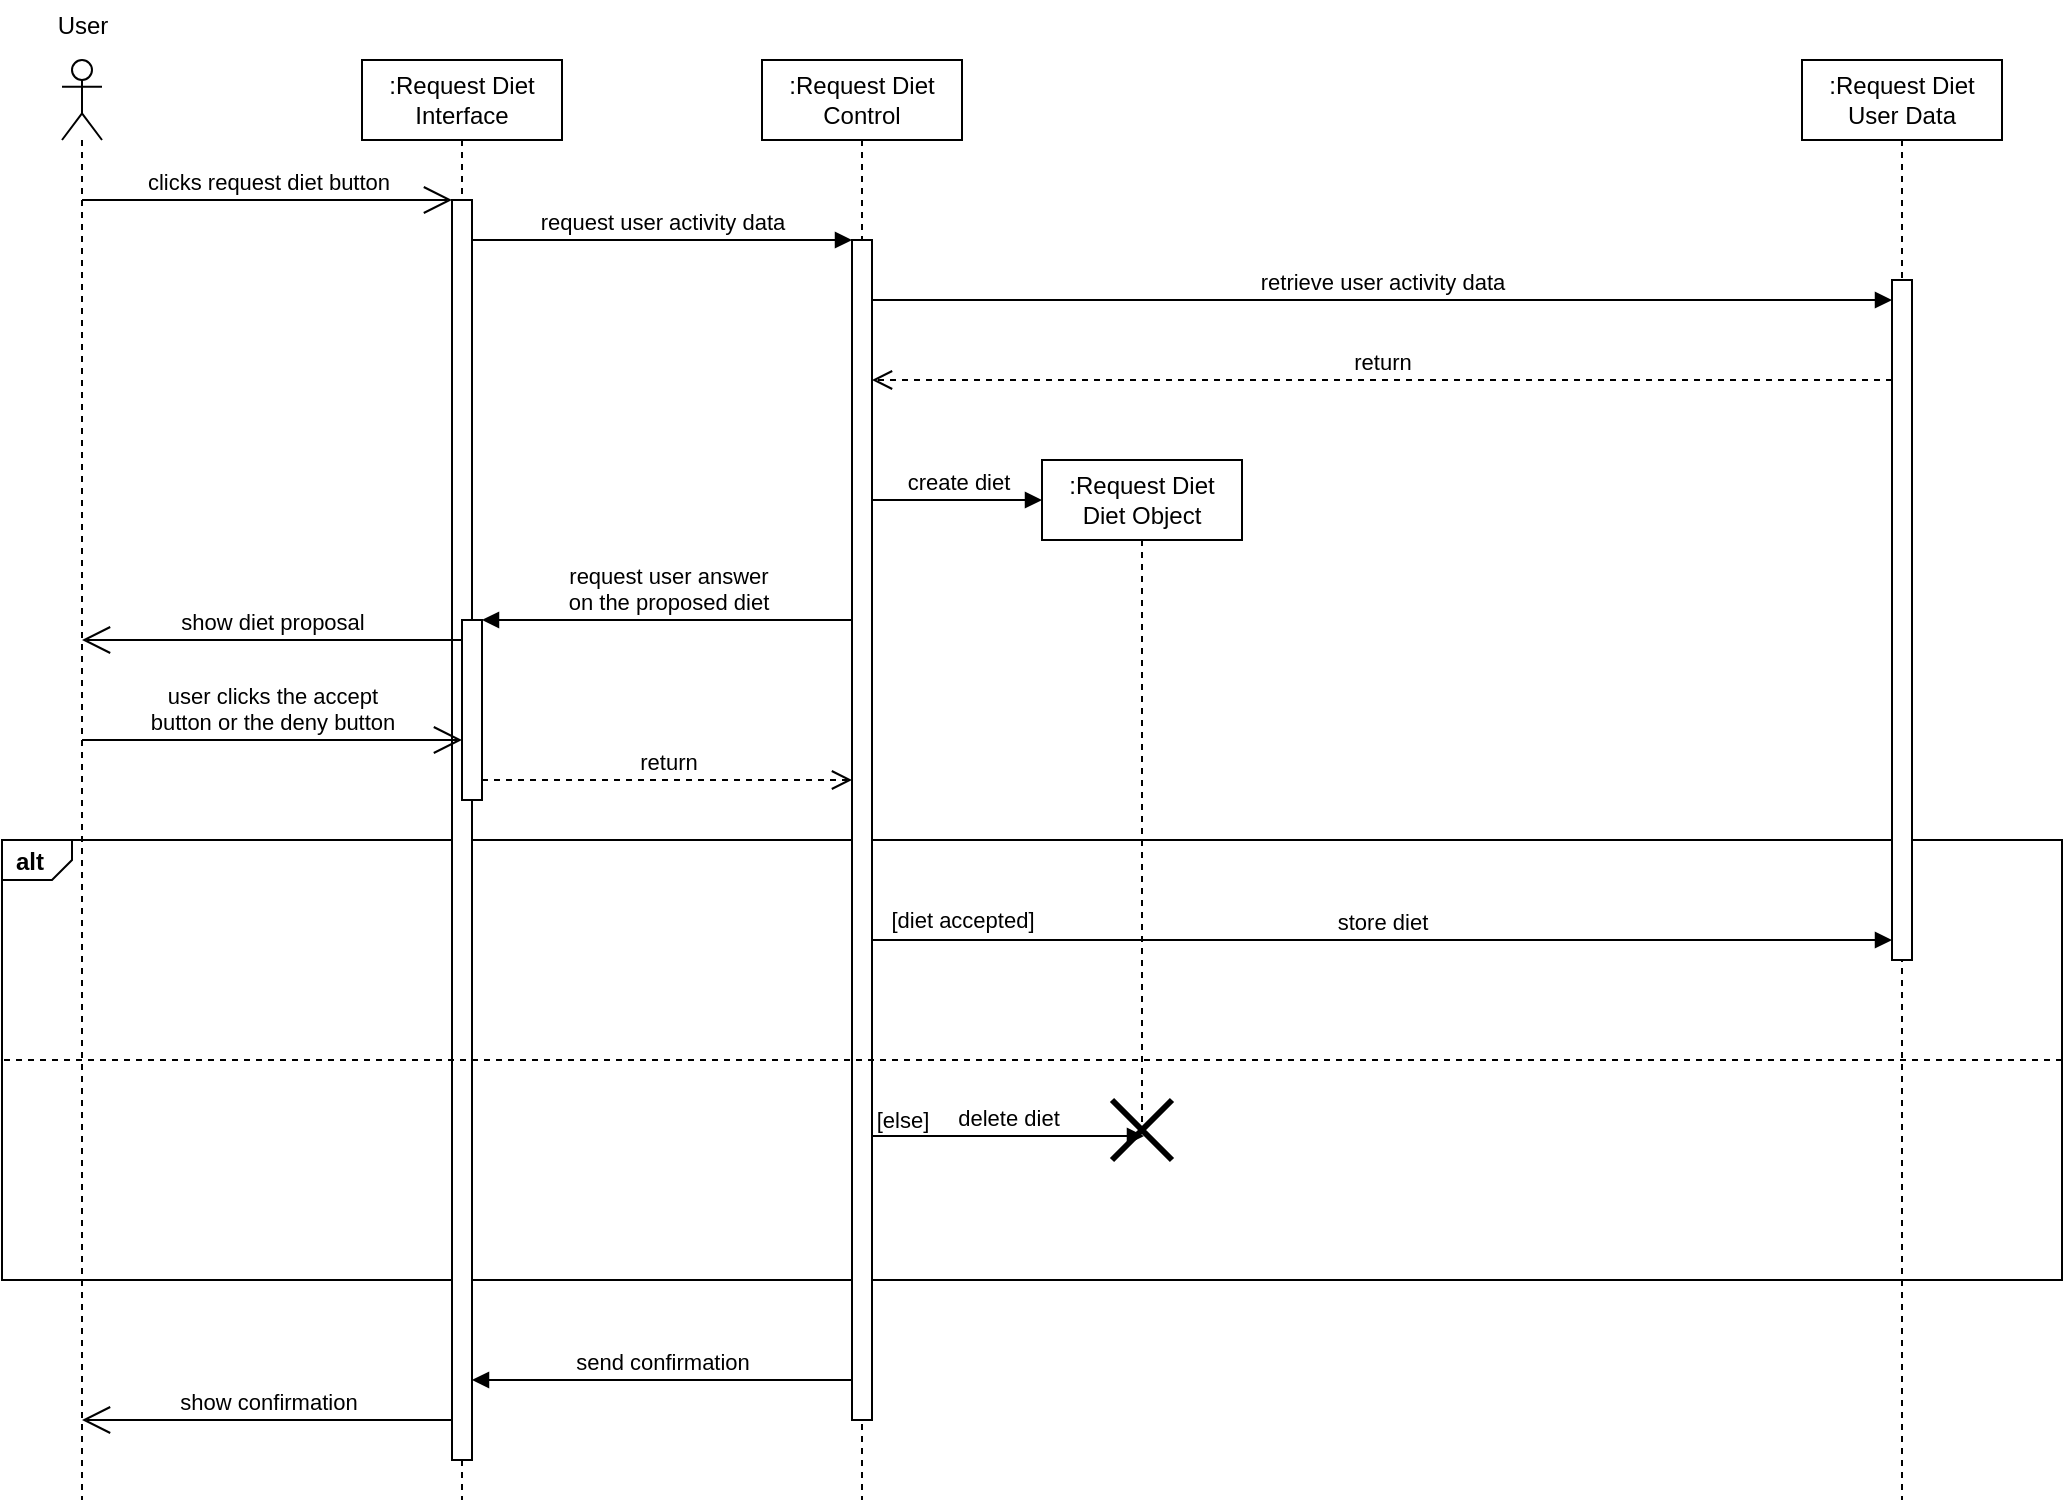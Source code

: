 <mxfile version="21.3.5" type="device">
  <diagram name="Page-1" id="2YBvvXClWsGukQMizWep">
    <mxGraphModel dx="1434" dy="768" grid="1" gridSize="10" guides="1" tooltips="1" connect="1" arrows="1" fold="1" page="1" pageScale="1" pageWidth="850" pageHeight="1100" math="0" shadow="0">
      <root>
        <mxCell id="0" />
        <mxCell id="1" parent="0" />
        <mxCell id="L4bEPaKDpshSgaCivmqz-15" value="alt" style="strokeColor=inherit;fillColor=inherit;gradientColor=inherit;html=1;shape=mxgraph.sysml.package;labelX=35;fontStyle=1;align=left;verticalAlign=top;spacingLeft=5;spacingTop=-3;" parent="1" vertex="1">
          <mxGeometry x="100" y="430" width="1030" height="220" as="geometry" />
        </mxCell>
        <mxCell id="aM9ryv3xv72pqoxQDRHE-1" value="" style="shape=umlLifeline;perimeter=lifelinePerimeter;whiteSpace=wrap;html=1;container=0;dropTarget=0;collapsible=0;recursiveResize=0;outlineConnect=0;portConstraint=eastwest;newEdgeStyle={&quot;edgeStyle&quot;:&quot;elbowEdgeStyle&quot;,&quot;elbow&quot;:&quot;vertical&quot;,&quot;curved&quot;:0,&quot;rounded&quot;:0};participant=umlActor;" parent="1" vertex="1">
          <mxGeometry x="130" y="40" width="20" height="720" as="geometry" />
        </mxCell>
        <mxCell id="aM9ryv3xv72pqoxQDRHE-5" value="&lt;div&gt;:Request Diet&lt;br&gt;&lt;/div&gt;Control" style="shape=umlLifeline;perimeter=lifelinePerimeter;whiteSpace=wrap;html=1;container=0;dropTarget=0;collapsible=0;recursiveResize=0;outlineConnect=0;portConstraint=eastwest;newEdgeStyle={&quot;edgeStyle&quot;:&quot;elbowEdgeStyle&quot;,&quot;elbow&quot;:&quot;vertical&quot;,&quot;curved&quot;:0,&quot;rounded&quot;:0};" parent="1" vertex="1">
          <mxGeometry x="480" y="40" width="100" height="720" as="geometry" />
        </mxCell>
        <mxCell id="aM9ryv3xv72pqoxQDRHE-6" value="" style="html=1;points=[];perimeter=orthogonalPerimeter;outlineConnect=0;targetShapes=umlLifeline;portConstraint=eastwest;newEdgeStyle={&quot;edgeStyle&quot;:&quot;elbowEdgeStyle&quot;,&quot;elbow&quot;:&quot;vertical&quot;,&quot;curved&quot;:0,&quot;rounded&quot;:0};" parent="aM9ryv3xv72pqoxQDRHE-5" vertex="1">
          <mxGeometry x="45" y="90" width="10" height="590" as="geometry" />
        </mxCell>
        <mxCell id="JIYqzl6-lwYWDrSpaoDb-27" value="&lt;div&gt;:Request Diet&lt;br&gt;&lt;/div&gt;&lt;div&gt;Interface&lt;/div&gt;" style="shape=umlLifeline;perimeter=lifelinePerimeter;whiteSpace=wrap;html=1;container=1;dropTarget=0;collapsible=0;recursiveResize=0;outlineConnect=0;portConstraint=eastwest;newEdgeStyle={&quot;edgeStyle&quot;:&quot;elbowEdgeStyle&quot;,&quot;elbow&quot;:&quot;vertical&quot;,&quot;curved&quot;:0,&quot;rounded&quot;:0};size=40;" parent="1" vertex="1">
          <mxGeometry x="280" y="40" width="100" height="720" as="geometry" />
        </mxCell>
        <mxCell id="JIYqzl6-lwYWDrSpaoDb-28" value="" style="html=1;points=[];perimeter=orthogonalPerimeter;outlineConnect=0;targetShapes=umlLifeline;portConstraint=eastwest;newEdgeStyle={&quot;edgeStyle&quot;:&quot;elbowEdgeStyle&quot;,&quot;elbow&quot;:&quot;vertical&quot;,&quot;curved&quot;:0,&quot;rounded&quot;:0};" parent="JIYqzl6-lwYWDrSpaoDb-27" vertex="1">
          <mxGeometry x="45" y="70" width="10" height="630" as="geometry" />
        </mxCell>
        <mxCell id="6iTQdljKjdd06iIs5I59-7" value="" style="html=1;points=[];perimeter=orthogonalPerimeter;outlineConnect=0;targetShapes=umlLifeline;portConstraint=eastwest;newEdgeStyle={&quot;edgeStyle&quot;:&quot;elbowEdgeStyle&quot;,&quot;elbow&quot;:&quot;vertical&quot;,&quot;curved&quot;:0,&quot;rounded&quot;:0};" parent="JIYqzl6-lwYWDrSpaoDb-27" vertex="1">
          <mxGeometry x="50" y="280" width="10" height="90" as="geometry" />
        </mxCell>
        <mxCell id="JIYqzl6-lwYWDrSpaoDb-29" value="clicks request diet button" style="html=1;verticalAlign=bottom;endArrow=open;endSize=12;elbow=vertical;edgeStyle=elbowEdgeStyle;curved=0;rounded=0;" parent="1" target="JIYqzl6-lwYWDrSpaoDb-28" edge="1">
          <mxGeometry width="80" relative="1" as="geometry">
            <mxPoint x="140" y="110" as="sourcePoint" />
            <mxPoint x="220" y="110" as="targetPoint" />
          </mxGeometry>
        </mxCell>
        <mxCell id="JIYqzl6-lwYWDrSpaoDb-32" value="request user activity data" style="html=1;verticalAlign=bottom;endArrow=block;edgeStyle=elbowEdgeStyle;elbow=vertical;curved=0;rounded=0;" parent="1" source="JIYqzl6-lwYWDrSpaoDb-28" target="aM9ryv3xv72pqoxQDRHE-6" edge="1">
          <mxGeometry width="80" relative="1" as="geometry">
            <mxPoint x="360" y="130" as="sourcePoint" />
            <mxPoint x="440" y="130" as="targetPoint" />
            <Array as="points">
              <mxPoint x="450" y="130" />
            </Array>
          </mxGeometry>
        </mxCell>
        <mxCell id="JIYqzl6-lwYWDrSpaoDb-33" value=":Request Diet&lt;br&gt;&lt;div&gt;User Data&lt;/div&gt;" style="shape=umlLifeline;perimeter=lifelinePerimeter;whiteSpace=wrap;html=1;container=1;dropTarget=0;collapsible=0;recursiveResize=0;outlineConnect=0;portConstraint=eastwest;newEdgeStyle={&quot;edgeStyle&quot;:&quot;elbowEdgeStyle&quot;,&quot;elbow&quot;:&quot;vertical&quot;,&quot;curved&quot;:0,&quot;rounded&quot;:0};" parent="1" vertex="1">
          <mxGeometry x="1000" y="40" width="100" height="720" as="geometry" />
        </mxCell>
        <mxCell id="6iTQdljKjdd06iIs5I59-4" value="" style="html=1;points=[];perimeter=orthogonalPerimeter;outlineConnect=0;targetShapes=umlLifeline;portConstraint=eastwest;newEdgeStyle={&quot;edgeStyle&quot;:&quot;elbowEdgeStyle&quot;,&quot;elbow&quot;:&quot;vertical&quot;,&quot;curved&quot;:0,&quot;rounded&quot;:0};" parent="JIYqzl6-lwYWDrSpaoDb-33" vertex="1">
          <mxGeometry x="45" y="110" width="10" height="340" as="geometry" />
        </mxCell>
        <mxCell id="6iTQdljKjdd06iIs5I59-2" value="&lt;div&gt;User&lt;/div&gt;&lt;div&gt;&lt;br&gt;&lt;/div&gt;" style="text;html=1;align=center;verticalAlign=middle;resizable=0;points=[];autosize=1;strokeColor=none;fillColor=none;" parent="1" vertex="1">
          <mxGeometry x="115" y="10" width="50" height="40" as="geometry" />
        </mxCell>
        <mxCell id="6iTQdljKjdd06iIs5I59-5" value="retrieve user activity data" style="html=1;verticalAlign=bottom;endArrow=block;edgeStyle=elbowEdgeStyle;elbow=vertical;curved=0;rounded=0;" parent="1" source="aM9ryv3xv72pqoxQDRHE-6" target="6iTQdljKjdd06iIs5I59-4" edge="1">
          <mxGeometry relative="1" as="geometry">
            <mxPoint x="655" y="150" as="sourcePoint" />
            <Array as="points">
              <mxPoint x="660" y="160" />
            </Array>
          </mxGeometry>
        </mxCell>
        <mxCell id="6iTQdljKjdd06iIs5I59-6" value="return" style="html=1;verticalAlign=bottom;endArrow=open;dashed=1;endSize=8;edgeStyle=elbowEdgeStyle;elbow=vertical;curved=0;rounded=0;" parent="1" source="6iTQdljKjdd06iIs5I59-4" target="aM9ryv3xv72pqoxQDRHE-6" edge="1">
          <mxGeometry relative="1" as="geometry">
            <mxPoint x="655" y="225" as="targetPoint" />
            <Array as="points">
              <mxPoint x="800" y="200" />
            </Array>
          </mxGeometry>
        </mxCell>
        <mxCell id="6iTQdljKjdd06iIs5I59-8" value="request user answer&lt;br&gt;on the proposed diet" style="html=1;verticalAlign=bottom;endArrow=block;edgeStyle=elbowEdgeStyle;elbow=vertical;curved=0;rounded=0;" parent="1" source="aM9ryv3xv72pqoxQDRHE-6" target="6iTQdljKjdd06iIs5I59-7" edge="1">
          <mxGeometry relative="1" as="geometry">
            <mxPoint x="410" y="250" as="sourcePoint" />
            <Array as="points">
              <mxPoint x="440" y="320" />
            </Array>
          </mxGeometry>
        </mxCell>
        <mxCell id="6iTQdljKjdd06iIs5I59-10" value="&lt;div&gt;show diet proposal&lt;/div&gt;" style="html=1;verticalAlign=bottom;endArrow=open;endSize=12;elbow=vertical;edgeStyle=elbowEdgeStyle;curved=0;rounded=0;" parent="1" source="6iTQdljKjdd06iIs5I59-7" target="aM9ryv3xv72pqoxQDRHE-1" edge="1">
          <mxGeometry width="80" relative="1" as="geometry">
            <mxPoint x="200" y="290" as="sourcePoint" />
            <mxPoint x="280" y="290" as="targetPoint" />
            <Array as="points">
              <mxPoint x="240" y="330" />
            </Array>
          </mxGeometry>
        </mxCell>
        <mxCell id="6iTQdljKjdd06iIs5I59-9" value="return" style="html=1;verticalAlign=bottom;endArrow=open;dashed=1;endSize=8;edgeStyle=elbowEdgeStyle;elbow=vertical;curved=0;rounded=0;" parent="1" source="6iTQdljKjdd06iIs5I59-7" target="aM9ryv3xv72pqoxQDRHE-6" edge="1">
          <mxGeometry relative="1" as="geometry">
            <mxPoint x="410" y="325" as="targetPoint" />
            <Array as="points">
              <mxPoint x="440" y="400" />
            </Array>
          </mxGeometry>
        </mxCell>
        <mxCell id="L4bEPaKDpshSgaCivmqz-1" value="&lt;div&gt;user clicks the accept&lt;br&gt;&lt;/div&gt;&lt;div&gt;button or the deny button&lt;br&gt;&lt;/div&gt;" style="html=1;verticalAlign=bottom;endArrow=open;endArrow=open;endSize=12;edgeStyle=elbowEdgeStyle;elbow=vertical;curved=0;rounded=0;" parent="1" source="aM9ryv3xv72pqoxQDRHE-1" target="6iTQdljKjdd06iIs5I59-7" edge="1">
          <mxGeometry relative="1" as="geometry">
            <mxPoint x="260" y="330" as="sourcePoint" />
            <mxPoint x="180" y="330" as="targetPoint" />
            <Array as="points">
              <mxPoint x="240" y="380" />
            </Array>
          </mxGeometry>
        </mxCell>
        <mxCell id="L4bEPaKDpshSgaCivmqz-2" value="&lt;div&gt;store diet&lt;/div&gt;" style="html=1;verticalAlign=bottom;endArrow=block;edgeStyle=elbowEdgeStyle;elbow=vertical;curved=0;rounded=0;" parent="1" source="aM9ryv3xv72pqoxQDRHE-6" target="6iTQdljKjdd06iIs5I59-4" edge="1">
          <mxGeometry width="80" relative="1" as="geometry">
            <mxPoint x="590" y="390" as="sourcePoint" />
            <mxPoint x="670" y="390" as="targetPoint" />
            <Array as="points">
              <mxPoint x="790" y="480" />
            </Array>
          </mxGeometry>
        </mxCell>
        <mxCell id="L4bEPaKDpshSgaCivmqz-25" value="[diet accepted]" style="edgeLabel;html=1;align=center;verticalAlign=middle;resizable=0;points=[];" parent="L4bEPaKDpshSgaCivmqz-2" vertex="1" connectable="0">
          <mxGeometry x="-0.882" y="2" relative="1" as="geometry">
            <mxPoint x="15" y="-8" as="offset" />
          </mxGeometry>
        </mxCell>
        <mxCell id="L4bEPaKDpshSgaCivmqz-3" value="send confirmation" style="html=1;verticalAlign=bottom;endArrow=block;edgeStyle=elbowEdgeStyle;elbow=vertical;curved=0;rounded=0;" parent="1" source="aM9ryv3xv72pqoxQDRHE-6" target="JIYqzl6-lwYWDrSpaoDb-28" edge="1">
          <mxGeometry width="80" relative="1" as="geometry">
            <mxPoint x="430" y="420" as="sourcePoint" />
            <mxPoint x="510" y="420" as="targetPoint" />
            <Array as="points">
              <mxPoint x="440" y="700" />
            </Array>
          </mxGeometry>
        </mxCell>
        <mxCell id="L4bEPaKDpshSgaCivmqz-4" value="show confirmation" style="html=1;verticalAlign=bottom;endArrow=open;endSize=12;elbow=vertical;edgeStyle=elbowEdgeStyle;curved=0;rounded=0;" parent="1" source="JIYqzl6-lwYWDrSpaoDb-28" target="aM9ryv3xv72pqoxQDRHE-1" edge="1">
          <mxGeometry width="80" relative="1" as="geometry">
            <mxPoint x="230" y="450" as="sourcePoint" />
            <mxPoint x="310" y="450" as="targetPoint" />
            <Array as="points">
              <mxPoint x="240" y="720" />
            </Array>
          </mxGeometry>
        </mxCell>
        <mxCell id="L4bEPaKDpshSgaCivmqz-7" value="&lt;div&gt;:Request Diet&lt;/div&gt;&lt;div&gt;Diet Object&lt;br&gt;&lt;/div&gt;" style="shape=umlLifeline;perimeter=lifelinePerimeter;whiteSpace=wrap;html=1;container=1;dropTarget=0;collapsible=0;recursiveResize=0;outlineConnect=0;portConstraint=eastwest;newEdgeStyle={&quot;edgeStyle&quot;:&quot;elbowEdgeStyle&quot;,&quot;elbow&quot;:&quot;vertical&quot;,&quot;curved&quot;:0,&quot;rounded&quot;:0};" parent="1" vertex="1">
          <mxGeometry x="620" y="240" width="100" height="340" as="geometry" />
        </mxCell>
        <mxCell id="L4bEPaKDpshSgaCivmqz-40" value="" style="shape=umlDestroy;whiteSpace=wrap;html=1;strokeWidth=3;targetShapes=umlLifeline;" parent="L4bEPaKDpshSgaCivmqz-7" vertex="1">
          <mxGeometry x="35" y="320" width="30" height="30" as="geometry" />
        </mxCell>
        <mxCell id="L4bEPaKDpshSgaCivmqz-8" value="create diet" style="html=1;verticalAlign=bottom;endArrow=block;edgeStyle=elbowEdgeStyle;elbow=vertical;curved=0;rounded=0;" parent="1" source="aM9ryv3xv72pqoxQDRHE-6" edge="1">
          <mxGeometry width="80" relative="1" as="geometry">
            <mxPoint x="540" y="260" as="sourcePoint" />
            <mxPoint x="620" y="260" as="targetPoint" />
          </mxGeometry>
        </mxCell>
        <mxCell id="L4bEPaKDpshSgaCivmqz-34" value="" style="strokeColor=inherit;fillColor=inherit;gradientColor=inherit;endArrow=none;html=1;edgeStyle=none;dashed=1;rounded=0;entryX=0;entryY=0.5;entryDx=0;entryDy=0;entryPerimeter=0;exitX=1;exitY=0.5;exitDx=0;exitDy=0;exitPerimeter=0;" parent="1" source="L4bEPaKDpshSgaCivmqz-15" target="L4bEPaKDpshSgaCivmqz-15" edge="1">
          <mxGeometry relative="1" as="geometry">
            <mxPoint x="510" y="530" as="targetPoint" />
            <mxPoint x="710" y="530" as="sourcePoint" />
          </mxGeometry>
        </mxCell>
        <mxCell id="L4bEPaKDpshSgaCivmqz-41" value="delete diet" style="html=1;verticalAlign=bottom;endArrow=block;edgeStyle=elbowEdgeStyle;elbow=vertical;curved=0;rounded=0;entryX=0.533;entryY=0.6;entryDx=0;entryDy=0;entryPerimeter=0;" parent="1" source="aM9ryv3xv72pqoxQDRHE-6" target="L4bEPaKDpshSgaCivmqz-40" edge="1">
          <mxGeometry width="80" relative="1" as="geometry">
            <mxPoint x="560" y="570" as="sourcePoint" />
            <mxPoint x="640" y="570" as="targetPoint" />
          </mxGeometry>
        </mxCell>
        <mxCell id="L4bEPaKDpshSgaCivmqz-42" value="[else]" style="edgeLabel;html=1;align=center;verticalAlign=middle;resizable=0;points=[];" parent="L4bEPaKDpshSgaCivmqz-41" vertex="1" connectable="0">
          <mxGeometry x="-0.676" relative="1" as="geometry">
            <mxPoint x="-7" y="-8" as="offset" />
          </mxGeometry>
        </mxCell>
      </root>
    </mxGraphModel>
  </diagram>
</mxfile>
